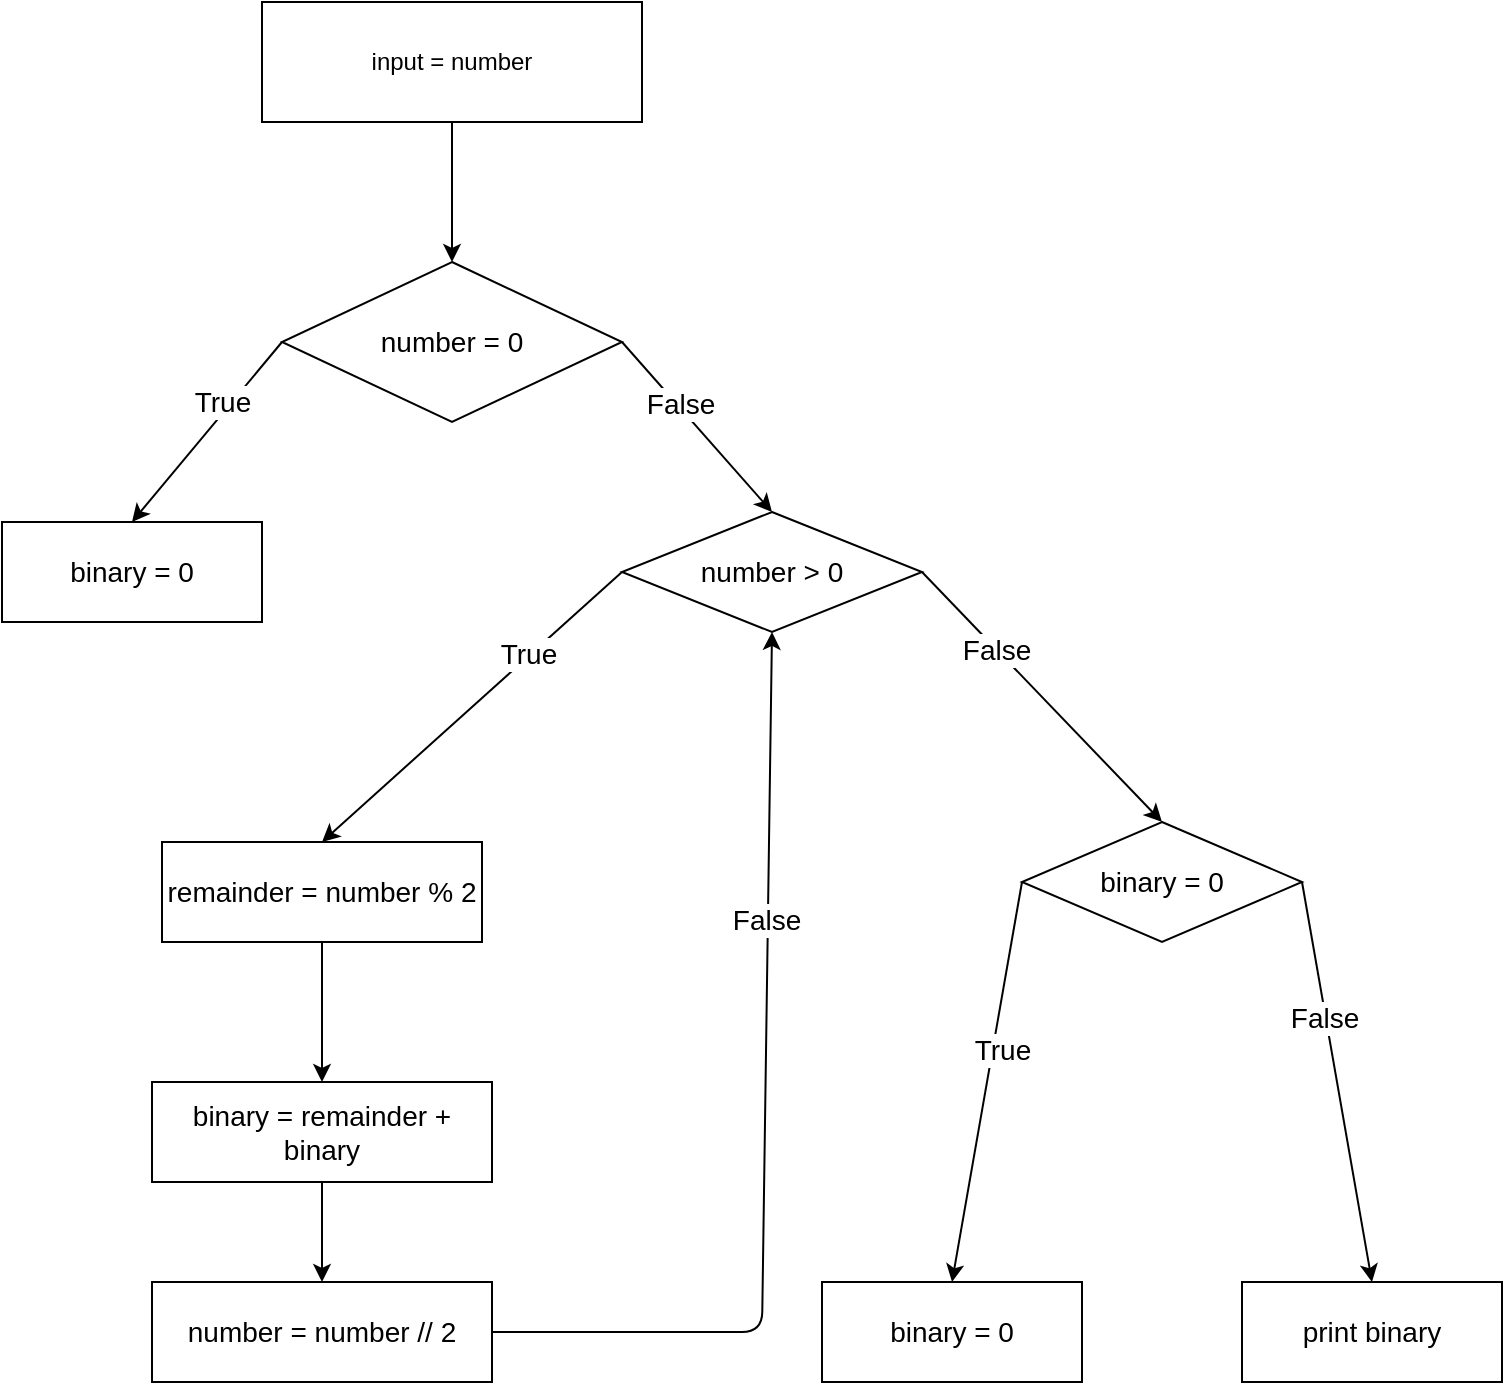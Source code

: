 <mxfile>
    <diagram id="QYMzRU1Qirg37X_RNJBX" name="Page-1">
        <mxGraphModel dx="859" dy="961" grid="1" gridSize="10" guides="1" tooltips="1" connect="1" arrows="1" fold="1" page="1" pageScale="1" pageWidth="850" pageHeight="1100" math="0" shadow="0">
            <root>
                <mxCell id="0"/>
                <mxCell id="1" parent="0"/>
                <mxCell id="7" style="edgeStyle=none;html=1;fontSize=14;" edge="1" parent="1" source="3" target="4">
                    <mxGeometry relative="1" as="geometry"/>
                </mxCell>
                <mxCell id="3" value="input = number" style="rounded=0;whiteSpace=wrap;html=1;" vertex="1" parent="1">
                    <mxGeometry x="330" y="80" width="190" height="60" as="geometry"/>
                </mxCell>
                <mxCell id="8" style="edgeStyle=none;html=1;exitX=0;exitY=0.5;exitDx=0;exitDy=0;entryX=0.5;entryY=0;entryDx=0;entryDy=0;fontSize=14;" edge="1" parent="1" source="4" target="6">
                    <mxGeometry relative="1" as="geometry"/>
                </mxCell>
                <mxCell id="10" value="True" style="edgeLabel;html=1;align=center;verticalAlign=middle;resizable=0;points=[];fontSize=14;" vertex="1" connectable="0" parent="8">
                    <mxGeometry x="-0.284" y="-4" relative="1" as="geometry">
                        <mxPoint as="offset"/>
                    </mxGeometry>
                </mxCell>
                <mxCell id="9" style="edgeStyle=none;html=1;entryX=0.5;entryY=0;entryDx=0;entryDy=0;fontSize=14;exitX=1;exitY=0.5;exitDx=0;exitDy=0;" edge="1" parent="1" source="4" target="5">
                    <mxGeometry relative="1" as="geometry"/>
                </mxCell>
                <mxCell id="11" value="False" style="edgeLabel;html=1;align=center;verticalAlign=middle;resizable=0;points=[];fontSize=14;" vertex="1" connectable="0" parent="9">
                    <mxGeometry x="-0.268" y="1" relative="1" as="geometry">
                        <mxPoint x="1" as="offset"/>
                    </mxGeometry>
                </mxCell>
                <mxCell id="4" value="number = 0" style="rhombus;whiteSpace=wrap;html=1;fontSize=14;" vertex="1" parent="1">
                    <mxGeometry x="340" y="210" width="170" height="80" as="geometry"/>
                </mxCell>
                <mxCell id="17" style="edgeStyle=none;html=1;entryX=0.5;entryY=0;entryDx=0;entryDy=0;fontSize=14;exitX=0;exitY=0.5;exitDx=0;exitDy=0;" edge="1" parent="1" source="5" target="15">
                    <mxGeometry relative="1" as="geometry"/>
                </mxCell>
                <mxCell id="19" value="True" style="edgeLabel;html=1;align=center;verticalAlign=middle;resizable=0;points=[];fontSize=14;" vertex="1" connectable="0" parent="17">
                    <mxGeometry x="-0.379" y="-1" relative="1" as="geometry">
                        <mxPoint as="offset"/>
                    </mxGeometry>
                </mxCell>
                <mxCell id="18" style="edgeStyle=none;html=1;entryX=0.5;entryY=0;entryDx=0;entryDy=0;fontSize=14;exitX=1;exitY=0.5;exitDx=0;exitDy=0;" edge="1" parent="1" source="5" target="16">
                    <mxGeometry relative="1" as="geometry"/>
                </mxCell>
                <mxCell id="21" value="False" style="edgeLabel;html=1;align=center;verticalAlign=middle;resizable=0;points=[];fontSize=14;" vertex="1" connectable="0" parent="18">
                    <mxGeometry x="-0.376" y="-1" relative="1" as="geometry">
                        <mxPoint y="-1" as="offset"/>
                    </mxGeometry>
                </mxCell>
                <mxCell id="5" value="number &amp;gt; 0" style="rhombus;whiteSpace=wrap;html=1;fontFamily=Helvetica;fontSize=14;fontColor=default;align=center;strokeColor=default;fillColor=default;" vertex="1" parent="1">
                    <mxGeometry x="510" y="335" width="150" height="60" as="geometry"/>
                </mxCell>
                <mxCell id="6" value="binary = 0" style="rounded=0;whiteSpace=wrap;html=1;fontSize=14;" vertex="1" parent="1">
                    <mxGeometry x="200" y="340" width="130" height="50" as="geometry"/>
                </mxCell>
                <mxCell id="28" style="edgeStyle=none;html=1;fontSize=14;" edge="1" parent="1" source="15" target="27">
                    <mxGeometry relative="1" as="geometry"/>
                </mxCell>
                <mxCell id="15" value="remainder = number % 2" style="rounded=0;whiteSpace=wrap;html=1;fontSize=14;" vertex="1" parent="1">
                    <mxGeometry x="280" y="500" width="160" height="50" as="geometry"/>
                </mxCell>
                <mxCell id="25" style="edgeStyle=none;html=1;entryX=0.5;entryY=0;entryDx=0;entryDy=0;fontSize=14;exitX=0;exitY=0.5;exitDx=0;exitDy=0;" edge="1" parent="1" source="16" target="23">
                    <mxGeometry relative="1" as="geometry"/>
                </mxCell>
                <mxCell id="32" value="True" style="edgeLabel;html=1;align=center;verticalAlign=middle;resizable=0;points=[];fontSize=14;" vertex="1" connectable="0" parent="25">
                    <mxGeometry x="-0.175" y="4" relative="1" as="geometry">
                        <mxPoint as="offset"/>
                    </mxGeometry>
                </mxCell>
                <mxCell id="26" style="edgeStyle=none;html=1;entryX=0.5;entryY=0;entryDx=0;entryDy=0;fontSize=14;exitX=1;exitY=0.5;exitDx=0;exitDy=0;" edge="1" parent="1" source="16" target="24">
                    <mxGeometry relative="1" as="geometry"/>
                </mxCell>
                <mxCell id="33" value="False" style="edgeLabel;html=1;align=center;verticalAlign=middle;resizable=0;points=[];fontSize=14;" vertex="1" connectable="0" parent="26">
                    <mxGeometry x="-0.31" y="-1" relative="1" as="geometry">
                        <mxPoint y="-1" as="offset"/>
                    </mxGeometry>
                </mxCell>
                <mxCell id="16" value="binary = 0" style="rhombus;whiteSpace=wrap;html=1;fontFamily=Helvetica;fontSize=14;fontColor=default;align=center;strokeColor=default;fillColor=default;" vertex="1" parent="1">
                    <mxGeometry x="710" y="490" width="140" height="60" as="geometry"/>
                </mxCell>
                <mxCell id="23" value="binary = 0" style="rounded=0;whiteSpace=wrap;html=1;fontSize=14;" vertex="1" parent="1">
                    <mxGeometry x="610" y="720" width="130" height="50" as="geometry"/>
                </mxCell>
                <mxCell id="24" value="print binary" style="rounded=0;whiteSpace=wrap;html=1;fontSize=14;" vertex="1" parent="1">
                    <mxGeometry x="820" y="720" width="130" height="50" as="geometry"/>
                </mxCell>
                <mxCell id="34" value="" style="edgeStyle=none;html=1;fontSize=14;" edge="1" parent="1" source="27" target="29">
                    <mxGeometry relative="1" as="geometry"/>
                </mxCell>
                <mxCell id="27" value="binary = remainder + binary" style="rounded=0;whiteSpace=wrap;html=1;fontSize=14;" vertex="1" parent="1">
                    <mxGeometry x="275" y="620" width="170" height="50" as="geometry"/>
                </mxCell>
                <mxCell id="31" style="edgeStyle=none;html=1;entryX=0.5;entryY=1;entryDx=0;entryDy=0;fontSize=14;" edge="1" parent="1" source="29" target="5">
                    <mxGeometry relative="1" as="geometry">
                        <Array as="points">
                            <mxPoint x="580" y="745"/>
                        </Array>
                    </mxGeometry>
                </mxCell>
                <mxCell id="35" value="False" style="edgeLabel;html=1;align=center;verticalAlign=middle;resizable=0;points=[];fontSize=14;" vertex="1" connectable="0" parent="31">
                    <mxGeometry x="0.408" y="1" relative="1" as="geometry">
                        <mxPoint as="offset"/>
                    </mxGeometry>
                </mxCell>
                <mxCell id="29" value="number = number // 2" style="rounded=0;whiteSpace=wrap;html=1;fontSize=14;" vertex="1" parent="1">
                    <mxGeometry x="275" y="720" width="170" height="50" as="geometry"/>
                </mxCell>
            </root>
        </mxGraphModel>
    </diagram>
</mxfile>